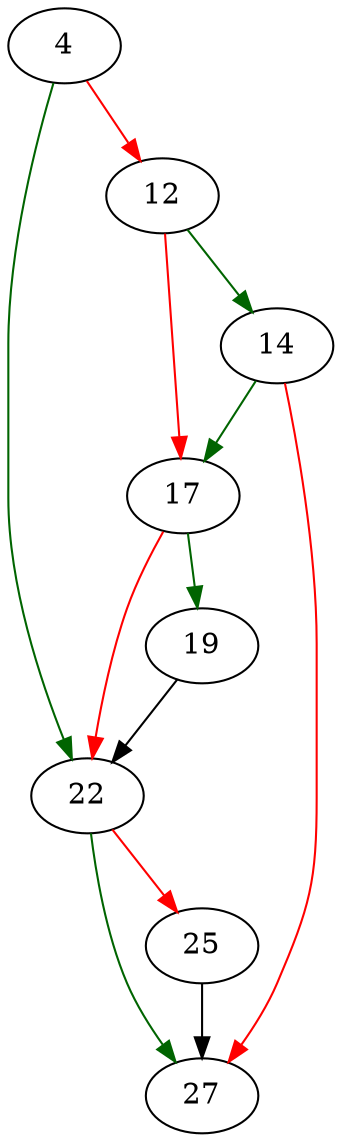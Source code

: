strict digraph "xstrtold" {
	// Node definitions.
	4 [entry=true];
	22;
	12;
	14;
	17;
	27;
	19;
	25;

	// Edge definitions.
	4 -> 22 [
		color=darkgreen
		cond=true
	];
	4 -> 12 [
		color=red
		cond=false
	];
	22 -> 27 [
		color=darkgreen
		cond=true
	];
	22 -> 25 [
		color=red
		cond=false
	];
	12 -> 14 [
		color=darkgreen
		cond=true
	];
	12 -> 17 [
		color=red
		cond=false
	];
	14 -> 17 [
		color=darkgreen
		cond=true
	];
	14 -> 27 [
		color=red
		cond=false
	];
	17 -> 22 [
		color=red
		cond=false
	];
	17 -> 19 [
		color=darkgreen
		cond=true
	];
	19 -> 22;
	25 -> 27;
}
